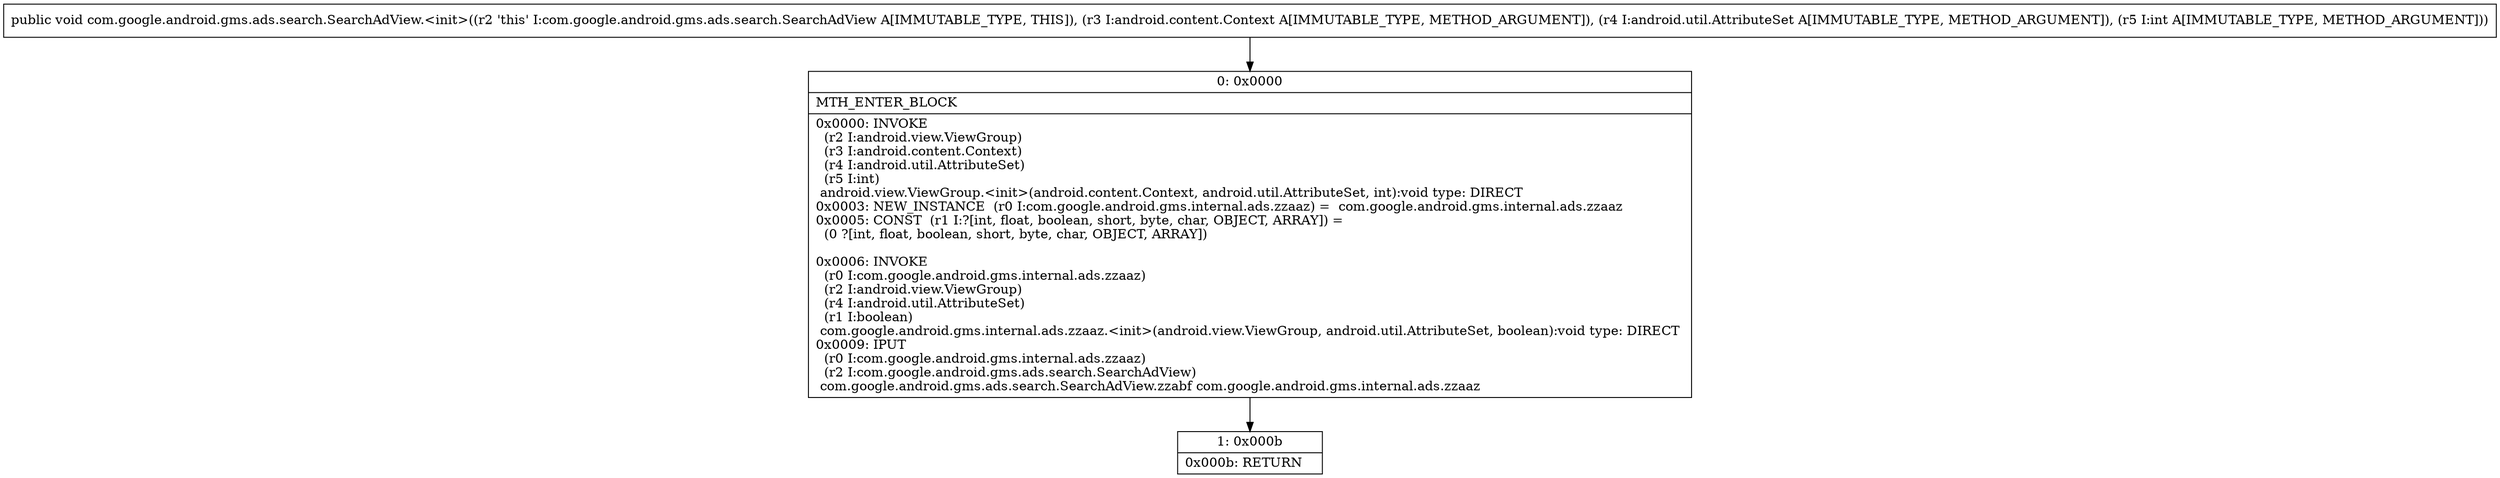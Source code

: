digraph "CFG forcom.google.android.gms.ads.search.SearchAdView.\<init\>(Landroid\/content\/Context;Landroid\/util\/AttributeSet;I)V" {
Node_0 [shape=record,label="{0\:\ 0x0000|MTH_ENTER_BLOCK\l|0x0000: INVOKE  \l  (r2 I:android.view.ViewGroup)\l  (r3 I:android.content.Context)\l  (r4 I:android.util.AttributeSet)\l  (r5 I:int)\l android.view.ViewGroup.\<init\>(android.content.Context, android.util.AttributeSet, int):void type: DIRECT \l0x0003: NEW_INSTANCE  (r0 I:com.google.android.gms.internal.ads.zzaaz) =  com.google.android.gms.internal.ads.zzaaz \l0x0005: CONST  (r1 I:?[int, float, boolean, short, byte, char, OBJECT, ARRAY]) = \l  (0 ?[int, float, boolean, short, byte, char, OBJECT, ARRAY])\l \l0x0006: INVOKE  \l  (r0 I:com.google.android.gms.internal.ads.zzaaz)\l  (r2 I:android.view.ViewGroup)\l  (r4 I:android.util.AttributeSet)\l  (r1 I:boolean)\l com.google.android.gms.internal.ads.zzaaz.\<init\>(android.view.ViewGroup, android.util.AttributeSet, boolean):void type: DIRECT \l0x0009: IPUT  \l  (r0 I:com.google.android.gms.internal.ads.zzaaz)\l  (r2 I:com.google.android.gms.ads.search.SearchAdView)\l com.google.android.gms.ads.search.SearchAdView.zzabf com.google.android.gms.internal.ads.zzaaz \l}"];
Node_1 [shape=record,label="{1\:\ 0x000b|0x000b: RETURN   \l}"];
MethodNode[shape=record,label="{public void com.google.android.gms.ads.search.SearchAdView.\<init\>((r2 'this' I:com.google.android.gms.ads.search.SearchAdView A[IMMUTABLE_TYPE, THIS]), (r3 I:android.content.Context A[IMMUTABLE_TYPE, METHOD_ARGUMENT]), (r4 I:android.util.AttributeSet A[IMMUTABLE_TYPE, METHOD_ARGUMENT]), (r5 I:int A[IMMUTABLE_TYPE, METHOD_ARGUMENT])) }"];
MethodNode -> Node_0;
Node_0 -> Node_1;
}


